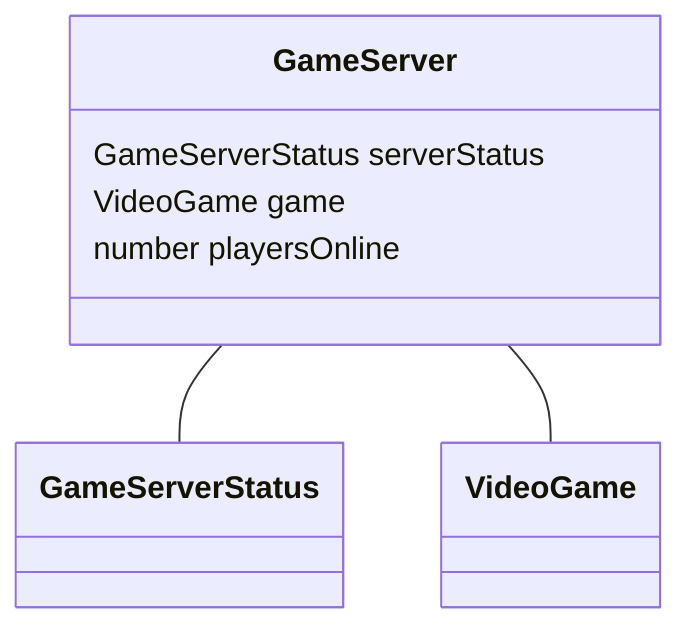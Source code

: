 classDiagram
  GameServer -- GameServerStatus
  GameServer -- VideoGame


class GameServer {

  GameServerStatus serverStatus
  VideoGame game
  number playersOnline

 }